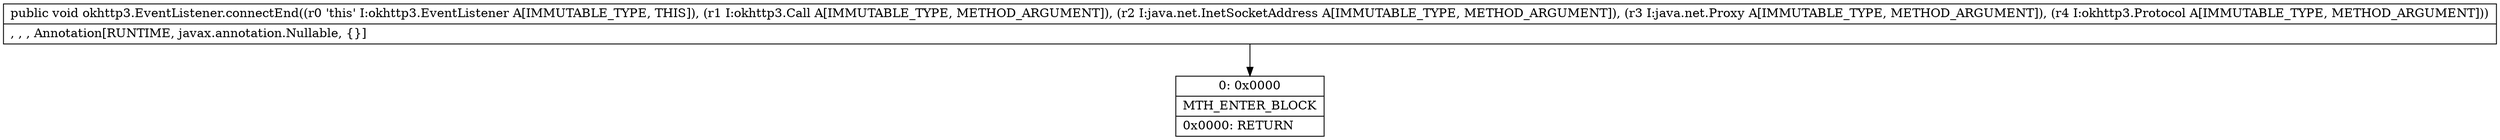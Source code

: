 digraph "CFG forokhttp3.EventListener.connectEnd(Lokhttp3\/Call;Ljava\/net\/InetSocketAddress;Ljava\/net\/Proxy;Lokhttp3\/Protocol;)V" {
Node_0 [shape=record,label="{0\:\ 0x0000|MTH_ENTER_BLOCK\l|0x0000: RETURN   \l}"];
MethodNode[shape=record,label="{public void okhttp3.EventListener.connectEnd((r0 'this' I:okhttp3.EventListener A[IMMUTABLE_TYPE, THIS]), (r1 I:okhttp3.Call A[IMMUTABLE_TYPE, METHOD_ARGUMENT]), (r2 I:java.net.InetSocketAddress A[IMMUTABLE_TYPE, METHOD_ARGUMENT]), (r3 I:java.net.Proxy A[IMMUTABLE_TYPE, METHOD_ARGUMENT]), (r4 I:okhttp3.Protocol A[IMMUTABLE_TYPE, METHOD_ARGUMENT]))  | , , , Annotation[RUNTIME, javax.annotation.Nullable, \{\}]\l}"];
MethodNode -> Node_0;
}

